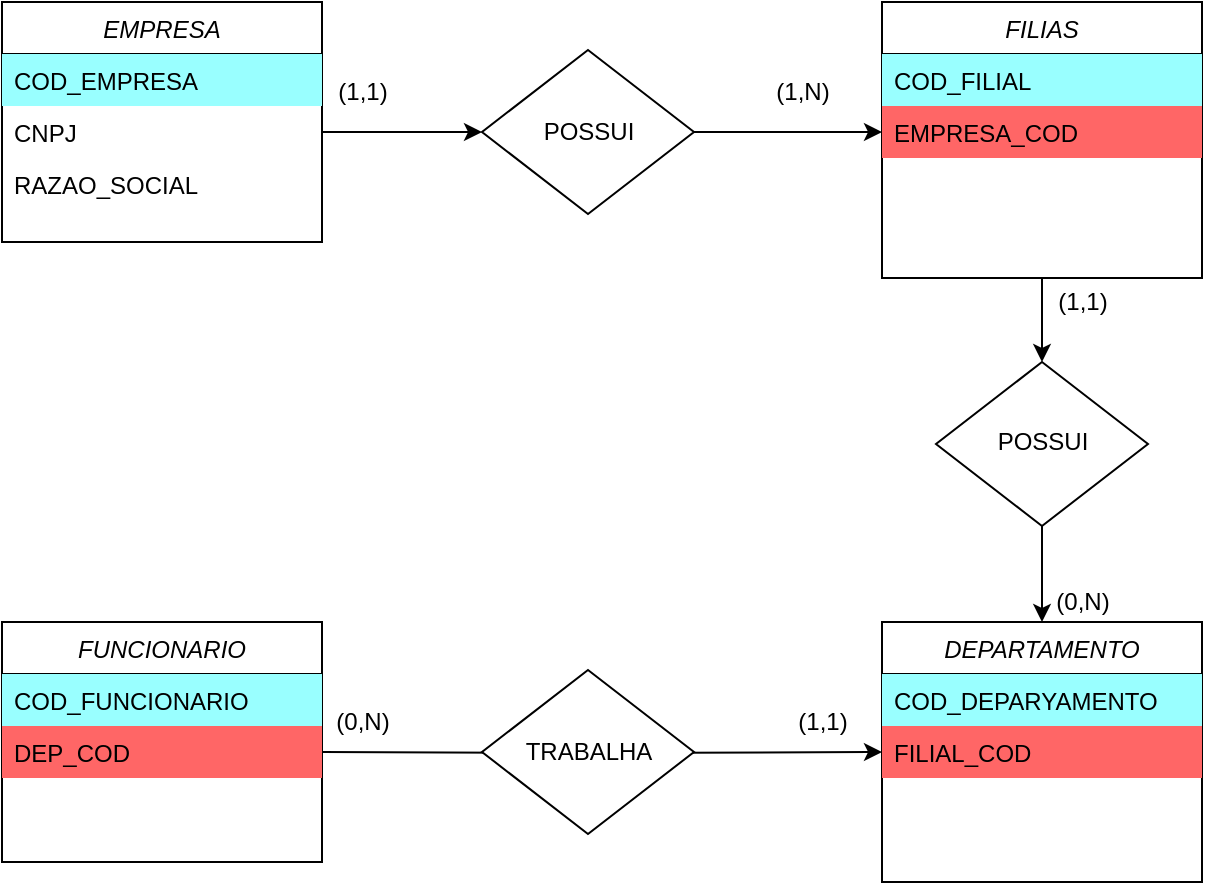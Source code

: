 <mxfile version="13.4.5" type="device"><diagram id="6EKtxZk_byydB7BXJ_vz" name="Page-1"><mxGraphModel dx="1021" dy="417" grid="1" gridSize="10" guides="1" tooltips="1" connect="1" arrows="1" fold="1" page="1" pageScale="1" pageWidth="827" pageHeight="1169" math="0" shadow="0"><root><mxCell id="0"/><mxCell id="1" parent="0"/><mxCell id="3qvmTK7cePK5X-Ipvl2B-9" value="(1,N)" style="text;html=1;align=center;verticalAlign=middle;resizable=0;points=[];autosize=1;" vertex="1" parent="1"><mxGeometry x="390" y="75" width="40" height="20" as="geometry"/></mxCell><mxCell id="3qvmTK7cePK5X-Ipvl2B-10" value="(1,1)" style="text;html=1;align=center;verticalAlign=middle;resizable=0;points=[];autosize=1;" vertex="1" parent="1"><mxGeometry x="170" y="75" width="40" height="20" as="geometry"/></mxCell><mxCell id="3qvmTK7cePK5X-Ipvl2B-12" value="EMPRESA&#10;" style="swimlane;fontStyle=2;align=center;verticalAlign=top;childLayout=stackLayout;horizontal=1;startSize=26;horizontalStack=0;resizeParent=1;resizeLast=0;collapsible=1;marginBottom=0;rounded=0;shadow=0;strokeWidth=1;" vertex="1" parent="1"><mxGeometry x="10" y="40" width="160" height="120" as="geometry"><mxRectangle x="230" y="140" width="160" height="26" as="alternateBounds"/></mxGeometry></mxCell><mxCell id="3qvmTK7cePK5X-Ipvl2B-13" value="COD_EMPRESA" style="text;align=left;verticalAlign=top;spacingLeft=4;spacingRight=4;overflow=hidden;rotatable=0;points=[[0,0.5],[1,0.5]];portConstraint=eastwest;fillColor=#99FFFF;" vertex="1" parent="3qvmTK7cePK5X-Ipvl2B-12"><mxGeometry y="26" width="160" height="26" as="geometry"/></mxCell><mxCell id="3qvmTK7cePK5X-Ipvl2B-14" value="CNPJ" style="text;align=left;verticalAlign=top;spacingLeft=4;spacingRight=4;overflow=hidden;rotatable=0;points=[[0,0.5],[1,0.5]];portConstraint=eastwest;rounded=0;shadow=0;html=0;" vertex="1" parent="3qvmTK7cePK5X-Ipvl2B-12"><mxGeometry y="52" width="160" height="26" as="geometry"/></mxCell><mxCell id="3qvmTK7cePK5X-Ipvl2B-15" value="RAZAO_SOCIAL" style="text;align=left;verticalAlign=top;spacingLeft=4;spacingRight=4;overflow=hidden;rotatable=0;points=[[0,0.5],[1,0.5]];portConstraint=eastwest;rounded=0;shadow=0;html=0;" vertex="1" parent="3qvmTK7cePK5X-Ipvl2B-12"><mxGeometry y="78" width="160" height="26" as="geometry"/></mxCell><mxCell id="3qvmTK7cePK5X-Ipvl2B-34" style="edgeStyle=orthogonalEdgeStyle;rounded=0;orthogonalLoop=1;jettySize=auto;html=1;exitX=0.5;exitY=1;exitDx=0;exitDy=0;entryX=0.5;entryY=0;entryDx=0;entryDy=0;" edge="1" parent="1" source="3qvmTK7cePK5X-Ipvl2B-35" target="3qvmTK7cePK5X-Ipvl2B-25"><mxGeometry relative="1" as="geometry"/></mxCell><mxCell id="3qvmTK7cePK5X-Ipvl2B-17" value="FILIAS&#10;" style="swimlane;fontStyle=2;align=center;verticalAlign=top;childLayout=stackLayout;horizontal=1;startSize=26;horizontalStack=0;resizeParent=1;resizeLast=0;collapsible=1;marginBottom=0;rounded=0;shadow=0;strokeWidth=1;" vertex="1" parent="1"><mxGeometry x="450" y="40" width="160" height="138" as="geometry"><mxRectangle x="230" y="140" width="160" height="26" as="alternateBounds"/></mxGeometry></mxCell><mxCell id="3qvmTK7cePK5X-Ipvl2B-18" value="COD_FILIAL" style="text;align=left;verticalAlign=top;spacingLeft=4;spacingRight=4;overflow=hidden;rotatable=0;points=[[0,0.5],[1,0.5]];portConstraint=eastwest;fillColor=#99FFFF;" vertex="1" parent="3qvmTK7cePK5X-Ipvl2B-17"><mxGeometry y="26" width="160" height="26" as="geometry"/></mxCell><mxCell id="3qvmTK7cePK5X-Ipvl2B-33" value="EMPRESA_COD" style="text;align=left;verticalAlign=top;spacingLeft=4;spacingRight=4;overflow=hidden;rotatable=0;points=[[0,0.5],[1,0.5]];portConstraint=eastwest;fillColor=#FF6666;" vertex="1" parent="3qvmTK7cePK5X-Ipvl2B-17"><mxGeometry y="52" width="160" height="26" as="geometry"/></mxCell><mxCell id="3qvmTK7cePK5X-Ipvl2B-22" style="edgeStyle=orthogonalEdgeStyle;rounded=0;orthogonalLoop=1;jettySize=auto;html=1;exitX=1;exitY=0.5;exitDx=0;exitDy=0;entryX=0;entryY=0.5;entryDx=0;entryDy=0;" edge="1" parent="1" source="3qvmTK7cePK5X-Ipvl2B-7"><mxGeometry relative="1" as="geometry"><mxPoint x="450" y="105" as="targetPoint"/></mxGeometry></mxCell><mxCell id="3qvmTK7cePK5X-Ipvl2B-7" value="" style="rhombus;whiteSpace=wrap;html=1;fillColor=#FFFFFF;" vertex="1" parent="1"><mxGeometry x="250" y="64" width="106" height="82" as="geometry"/></mxCell><mxCell id="3qvmTK7cePK5X-Ipvl2B-24" style="edgeStyle=orthogonalEdgeStyle;rounded=0;orthogonalLoop=1;jettySize=auto;html=1;exitX=1;exitY=0.5;exitDx=0;exitDy=0;entryX=0;entryY=0.5;entryDx=0;entryDy=0;" edge="1" parent="1" source="3qvmTK7cePK5X-Ipvl2B-14" target="3qvmTK7cePK5X-Ipvl2B-7"><mxGeometry relative="1" as="geometry"><mxPoint x="170" y="105" as="sourcePoint"/><mxPoint x="450" y="105" as="targetPoint"/></mxGeometry></mxCell><mxCell id="3qvmTK7cePK5X-Ipvl2B-8" value="POSSUI" style="text;html=1;align=center;verticalAlign=middle;resizable=0;points=[];autosize=1;" vertex="1" parent="1"><mxGeometry x="273" y="95" width="60" height="20" as="geometry"/></mxCell><mxCell id="3qvmTK7cePK5X-Ipvl2B-35" value="" style="rhombus;whiteSpace=wrap;html=1;fillColor=#FFFFFF;" vertex="1" parent="1"><mxGeometry x="477" y="220" width="106" height="82" as="geometry"/></mxCell><mxCell id="3qvmTK7cePK5X-Ipvl2B-36" style="edgeStyle=orthogonalEdgeStyle;rounded=0;orthogonalLoop=1;jettySize=auto;html=1;exitX=0.5;exitY=1;exitDx=0;exitDy=0;entryX=0.5;entryY=0;entryDx=0;entryDy=0;" edge="1" parent="1" source="3qvmTK7cePK5X-Ipvl2B-17" target="3qvmTK7cePK5X-Ipvl2B-35"><mxGeometry relative="1" as="geometry"><mxPoint x="530" y="178" as="sourcePoint"/><mxPoint x="530" y="320" as="targetPoint"/></mxGeometry></mxCell><mxCell id="3qvmTK7cePK5X-Ipvl2B-37" value="POSSUI" style="text;html=1;align=center;verticalAlign=middle;resizable=0;points=[];autosize=1;" vertex="1" parent="1"><mxGeometry x="500" y="250" width="60" height="20" as="geometry"/></mxCell><mxCell id="3qvmTK7cePK5X-Ipvl2B-25" value="DEPARTAMENTO" style="swimlane;fontStyle=2;align=center;verticalAlign=top;childLayout=stackLayout;horizontal=1;startSize=26;horizontalStack=0;resizeParent=1;resizeLast=0;collapsible=1;marginBottom=0;rounded=0;shadow=0;strokeWidth=1;" vertex="1" parent="1"><mxGeometry x="450" y="350" width="160" height="130" as="geometry"><mxRectangle x="230" y="140" width="160" height="26" as="alternateBounds"/></mxGeometry></mxCell><mxCell id="3qvmTK7cePK5X-Ipvl2B-26" value="COD_DEPARYAMENTO" style="text;align=left;verticalAlign=top;spacingLeft=4;spacingRight=4;overflow=hidden;rotatable=0;points=[[0,0.5],[1,0.5]];portConstraint=eastwest;fillColor=#99FFFF;" vertex="1" parent="3qvmTK7cePK5X-Ipvl2B-25"><mxGeometry y="26" width="160" height="26" as="geometry"/></mxCell><mxCell id="3qvmTK7cePK5X-Ipvl2B-39" value="FILIAL_COD" style="text;align=left;verticalAlign=top;spacingLeft=4;spacingRight=4;overflow=hidden;rotatable=0;points=[[0,0.5],[1,0.5]];portConstraint=eastwest;fillColor=#FF6666;" vertex="1" parent="3qvmTK7cePK5X-Ipvl2B-25"><mxGeometry y="52" width="160" height="26" as="geometry"/></mxCell><mxCell id="2" value="(1,1)" style="text;html=1;align=center;verticalAlign=middle;resizable=0;points=[];autosize=1;" vertex="1" parent="1"><mxGeometry x="530" y="180" width="40" height="20" as="geometry"/></mxCell><mxCell id="3qvmTK7cePK5X-Ipvl2B-38" value="(0,N)" style="text;html=1;align=center;verticalAlign=middle;resizable=0;points=[];autosize=1;" vertex="1" parent="1"><mxGeometry x="530" y="330" width="40" height="20" as="geometry"/></mxCell><mxCell id="3qvmTK7cePK5X-Ipvl2B-29" value="FUNCIONARIO" style="swimlane;fontStyle=2;align=center;verticalAlign=top;childLayout=stackLayout;horizontal=1;startSize=26;horizontalStack=0;resizeParent=1;resizeLast=0;collapsible=1;marginBottom=0;rounded=0;shadow=0;strokeWidth=1;" vertex="1" parent="1"><mxGeometry x="10" y="350" width="160" height="120" as="geometry"><mxRectangle x="230" y="140" width="160" height="26" as="alternateBounds"/></mxGeometry></mxCell><mxCell id="3qvmTK7cePK5X-Ipvl2B-30" value="COD_FUNCIONARIO" style="text;align=left;verticalAlign=top;spacingLeft=4;spacingRight=4;overflow=hidden;rotatable=0;points=[[0,0.5],[1,0.5]];portConstraint=eastwest;fillColor=#99FFFF;" vertex="1" parent="3qvmTK7cePK5X-Ipvl2B-29"><mxGeometry y="26" width="160" height="26" as="geometry"/></mxCell><mxCell id="3qvmTK7cePK5X-Ipvl2B-32" value="DEP_COD" style="text;align=left;verticalAlign=top;spacingLeft=4;spacingRight=4;overflow=hidden;rotatable=0;points=[[0,0.5],[1,0.5]];portConstraint=eastwest;rounded=0;shadow=0;html=0;fillColor=#FF6666;" vertex="1" parent="3qvmTK7cePK5X-Ipvl2B-29"><mxGeometry y="52" width="160" height="26" as="geometry"/></mxCell><mxCell id="3qvmTK7cePK5X-Ipvl2B-40" style="edgeStyle=orthogonalEdgeStyle;rounded=0;orthogonalLoop=1;jettySize=auto;html=1;entryX=0;entryY=0.5;entryDx=0;entryDy=0;" edge="1" parent="1" target="3qvmTK7cePK5X-Ipvl2B-39"><mxGeometry relative="1" as="geometry"><mxPoint x="170" y="415" as="sourcePoint"/></mxGeometry></mxCell><mxCell id="3qvmTK7cePK5X-Ipvl2B-41" value="" style="rhombus;whiteSpace=wrap;html=1;fillColor=#FFFFFF;" vertex="1" parent="1"><mxGeometry x="250" y="374" width="106" height="82" as="geometry"/></mxCell><mxCell id="3qvmTK7cePK5X-Ipvl2B-42" value="TRABALHA" style="text;html=1;align=center;verticalAlign=middle;resizable=0;points=[];autosize=1;" vertex="1" parent="1"><mxGeometry x="263" y="405" width="80" height="20" as="geometry"/></mxCell><mxCell id="3qvmTK7cePK5X-Ipvl2B-43" value="(1,1)" style="text;html=1;align=center;verticalAlign=middle;resizable=0;points=[];autosize=1;" vertex="1" parent="1"><mxGeometry x="400" y="390" width="40" height="20" as="geometry"/></mxCell><mxCell id="3qvmTK7cePK5X-Ipvl2B-44" value="(0,N)" style="text;html=1;align=center;verticalAlign=middle;resizable=0;points=[];autosize=1;" vertex="1" parent="1"><mxGeometry x="170" y="390" width="40" height="20" as="geometry"/></mxCell></root></mxGraphModel></diagram></mxfile>